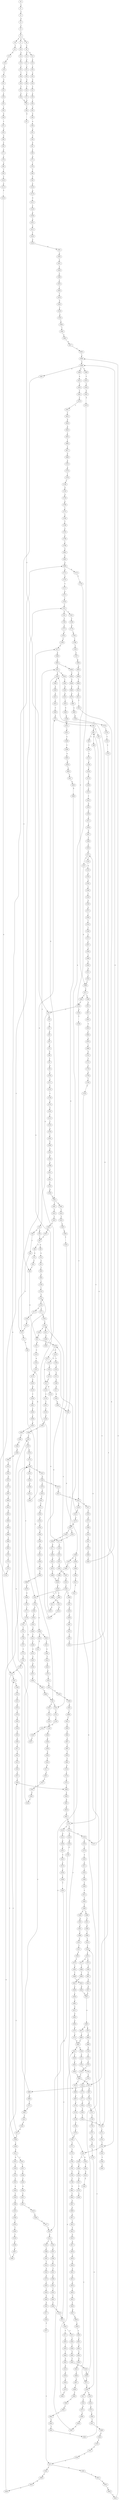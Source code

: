 strict digraph  {
	S0 -> S1 [ label = G ];
	S1 -> S2 [ label = A ];
	S2 -> S3 [ label = G ];
	S3 -> S4 [ label = T ];
	S4 -> S5 [ label = C ];
	S5 -> S6 [ label = C ];
	S5 -> S7 [ label = G ];
	S5 -> S8 [ label = T ];
	S6 -> S9 [ label = C ];
	S7 -> S10 [ label = A ];
	S8 -> S11 [ label = C ];
	S9 -> S12 [ label = T ];
	S9 -> S13 [ label = G ];
	S10 -> S14 [ label = A ];
	S11 -> S15 [ label = G ];
	S12 -> S16 [ label = C ];
	S13 -> S17 [ label = C ];
	S14 -> S18 [ label = C ];
	S15 -> S19 [ label = T ];
	S16 -> S20 [ label = C ];
	S17 -> S21 [ label = C ];
	S18 -> S22 [ label = C ];
	S19 -> S23 [ label = C ];
	S20 -> S24 [ label = G ];
	S21 -> S25 [ label = T ];
	S22 -> S26 [ label = T ];
	S23 -> S27 [ label = T ];
	S24 -> S28 [ label = G ];
	S25 -> S29 [ label = G ];
	S26 -> S30 [ label = G ];
	S27 -> S31 [ label = G ];
	S28 -> S32 [ label = T ];
	S29 -> S33 [ label = T ];
	S30 -> S34 [ label = T ];
	S31 -> S35 [ label = T ];
	S32 -> S36 [ label = C ];
	S33 -> S37 [ label = C ];
	S34 -> S38 [ label = C ];
	S35 -> S39 [ label = T ];
	S36 -> S40 [ label = T ];
	S37 -> S41 [ label = G ];
	S38 -> S41 [ label = G ];
	S39 -> S42 [ label = C ];
	S40 -> S43 [ label = G ];
	S41 -> S44 [ label = C ];
	S42 -> S45 [ label = C ];
	S43 -> S46 [ label = G ];
	S44 -> S47 [ label = G ];
	S45 -> S48 [ label = G ];
	S46 -> S49 [ label = A ];
	S47 -> S50 [ label = C ];
	S48 -> S51 [ label = T ];
	S49 -> S52 [ label = G ];
	S50 -> S53 [ label = G ];
	S50 -> S54 [ label = A ];
	S51 -> S55 [ label = G ];
	S52 -> S56 [ label = G ];
	S53 -> S57 [ label = A ];
	S54 -> S58 [ label = G ];
	S54 -> S59 [ label = A ];
	S55 -> S60 [ label = G ];
	S56 -> S61 [ label = G ];
	S57 -> S62 [ label = G ];
	S58 -> S63 [ label = C ];
	S59 -> S64 [ label = C ];
	S60 -> S65 [ label = C ];
	S61 -> S66 [ label = T ];
	S62 -> S67 [ label = C ];
	S63 -> S68 [ label = G ];
	S63 -> S69 [ label = C ];
	S64 -> S70 [ label = C ];
	S65 -> S71 [ label = C ];
	S66 -> S72 [ label = G ];
	S67 -> S73 [ label = A ];
	S68 -> S74 [ label = G ];
	S69 -> S75 [ label = G ];
	S70 -> S76 [ label = A ];
	S70 -> S77 [ label = C ];
	S71 -> S78 [ label = C ];
	S72 -> S79 [ label = T ];
	S73 -> S80 [ label = G ];
	S74 -> S81 [ label = G ];
	S75 -> S82 [ label = G ];
	S76 -> S83 [ label = G ];
	S77 -> S84 [ label = G ];
	S78 -> S85 [ label = G ];
	S79 -> S86 [ label = T ];
	S80 -> S87 [ label = T ];
	S81 -> S88 [ label = T ];
	S82 -> S89 [ label = T ];
	S83 -> S90 [ label = A ];
	S83 -> S91 [ label = T ];
	S84 -> S92 [ label = T ];
	S85 -> S93 [ label = T ];
	S86 -> S94 [ label = C ];
	S87 -> S95 [ label = G ];
	S88 -> S96 [ label = G ];
	S89 -> S97 [ label = G ];
	S90 -> S98 [ label = C ];
	S90 -> S99 [ label = A ];
	S91 -> S100 [ label = C ];
	S92 -> S101 [ label = C ];
	S92 -> S102 [ label = A ];
	S93 -> S103 [ label = C ];
	S94 -> S104 [ label = C ];
	S95 -> S105 [ label = C ];
	S96 -> S106 [ label = C ];
	S97 -> S107 [ label = A ];
	S97 -> S108 [ label = G ];
	S98 -> S109 [ label = T ];
	S99 -> S110 [ label = C ];
	S100 -> S111 [ label = T ];
	S100 -> S112 [ label = G ];
	S101 -> S113 [ label = T ];
	S102 -> S114 [ label = C ];
	S103 -> S115 [ label = C ];
	S104 -> S116 [ label = A ];
	S105 -> S117 [ label = A ];
	S106 -> S118 [ label = C ];
	S107 -> S119 [ label = C ];
	S108 -> S120 [ label = T ];
	S108 -> S121 [ label = A ];
	S109 -> S122 [ label = C ];
	S110 -> S123 [ label = C ];
	S110 -> S124 [ label = A ];
	S111 -> S125 [ label = C ];
	S112 -> S126 [ label = T ];
	S112 -> S127 [ label = C ];
	S113 -> S128 [ label = C ];
	S114 -> S129 [ label = A ];
	S115 -> S130 [ label = A ];
	S116 -> S131 [ label = G ];
	S117 -> S132 [ label = A ];
	S118 -> S133 [ label = G ];
	S119 -> S134 [ label = G ];
	S120 -> S135 [ label = G ];
	S120 -> S136 [ label = T ];
	S121 -> S137 [ label = A ];
	S122 -> S138 [ label = C ];
	S123 -> S139 [ label = A ];
	S123 -> S140 [ label = G ];
	S124 -> S141 [ label = G ];
	S125 -> S142 [ label = T ];
	S126 -> S143 [ label = A ];
	S127 -> S144 [ label = G ];
	S128 -> S145 [ label = G ];
	S129 -> S146 [ label = G ];
	S130 -> S147 [ label = G ];
	S131 -> S148 [ label = C ];
	S132 -> S149 [ label = C ];
	S133 -> S150 [ label = C ];
	S134 -> S151 [ label = T ];
	S135 -> S152 [ label = G ];
	S136 -> S153 [ label = A ];
	S137 -> S154 [ label = C ];
	S137 -> S155 [ label = G ];
	S138 -> S156 [ label = C ];
	S139 -> S157 [ label = G ];
	S139 -> S158 [ label = C ];
	S140 -> S159 [ label = G ];
	S141 -> S160 [ label = C ];
	S142 -> S161 [ label = C ];
	S142 -> S162 [ label = G ];
	S143 -> S163 [ label = A ];
	S144 -> S164 [ label = G ];
	S144 -> S50 [ label = C ];
	S145 -> S165 [ label = G ];
	S146 -> S166 [ label = C ];
	S147 -> S167 [ label = C ];
	S147 -> S168 [ label = T ];
	S148 -> S169 [ label = A ];
	S149 -> S170 [ label = A ];
	S150 -> S171 [ label = C ];
	S150 -> S172 [ label = A ];
	S151 -> S173 [ label = G ];
	S152 -> S174 [ label = A ];
	S153 -> S175 [ label = G ];
	S154 -> S176 [ label = C ];
	S155 -> S177 [ label = A ];
	S156 -> S178 [ label = A ];
	S157 -> S90 [ label = A ];
	S158 -> S179 [ label = C ];
	S159 -> S180 [ label = A ];
	S160 -> S181 [ label = C ];
	S161 -> S182 [ label = T ];
	S161 -> S183 [ label = G ];
	S162 -> S184 [ label = T ];
	S163 -> S185 [ label = G ];
	S164 -> S186 [ label = C ];
	S165 -> S187 [ label = C ];
	S166 -> S188 [ label = A ];
	S167 -> S189 [ label = T ];
	S168 -> S190 [ label = A ];
	S169 -> S191 [ label = G ];
	S170 -> S192 [ label = G ];
	S171 -> S193 [ label = G ];
	S172 -> S194 [ label = A ];
	S173 -> S195 [ label = G ];
	S174 -> S137 [ label = A ];
	S175 -> S196 [ label = A ];
	S176 -> S197 [ label = T ];
	S177 -> S198 [ label = A ];
	S178 -> S199 [ label = T ];
	S179 -> S200 [ label = A ];
	S180 -> S201 [ label = C ];
	S181 -> S202 [ label = G ];
	S182 -> S203 [ label = G ];
	S183 -> S204 [ label = T ];
	S184 -> S205 [ label = A ];
	S185 -> S206 [ label = A ];
	S186 -> S207 [ label = T ];
	S187 -> S208 [ label = A ];
	S188 -> S209 [ label = G ];
	S189 -> S210 [ label = T ];
	S190 -> S211 [ label = G ];
	S191 -> S212 [ label = A ];
	S192 -> S213 [ label = C ];
	S193 -> S214 [ label = G ];
	S194 -> S215 [ label = C ];
	S195 -> S216 [ label = G ];
	S196 -> S217 [ label = A ];
	S197 -> S218 [ label = C ];
	S198 -> S219 [ label = C ];
	S199 -> S220 [ label = C ];
	S200 -> S221 [ label = C ];
	S201 -> S222 [ label = G ];
	S202 -> S223 [ label = T ];
	S203 -> S224 [ label = A ];
	S204 -> S225 [ label = G ];
	S206 -> S226 [ label = C ];
	S207 -> S227 [ label = A ];
	S207 -> S228 [ label = G ];
	S208 -> S229 [ label = C ];
	S209 -> S230 [ label = G ];
	S210 -> S231 [ label = C ];
	S211 -> S232 [ label = G ];
	S211 -> S233 [ label = C ];
	S212 -> S234 [ label = T ];
	S213 -> S235 [ label = T ];
	S214 -> S236 [ label = T ];
	S214 -> S237 [ label = A ];
	S215 -> S70 [ label = C ];
	S216 -> S238 [ label = T ];
	S217 -> S239 [ label = G ];
	S218 -> S240 [ label = G ];
	S219 -> S241 [ label = G ];
	S220 -> S242 [ label = T ];
	S221 -> S243 [ label = C ];
	S222 -> S244 [ label = C ];
	S222 -> S245 [ label = T ];
	S223 -> S246 [ label = C ];
	S224 -> S247 [ label = G ];
	S225 -> S248 [ label = G ];
	S226 -> S249 [ label = G ];
	S227 -> S250 [ label = T ];
	S228 -> S251 [ label = G ];
	S229 -> S252 [ label = G ];
	S229 -> S253 [ label = C ];
	S230 -> S254 [ label = T ];
	S231 -> S255 [ label = A ];
	S232 -> S256 [ label = G ];
	S233 -> S257 [ label = T ];
	S234 -> S258 [ label = A ];
	S235 -> S259 [ label = A ];
	S236 -> S97 [ label = G ];
	S237 -> S260 [ label = A ];
	S238 -> S261 [ label = A ];
	S239 -> S262 [ label = G ];
	S240 -> S263 [ label = G ];
	S241 -> S264 [ label = G ];
	S242 -> S265 [ label = G ];
	S243 -> S266 [ label = C ];
	S244 -> S267 [ label = C ];
	S245 -> S268 [ label = C ];
	S246 -> S269 [ label = C ];
	S247 -> S270 [ label = T ];
	S248 -> S271 [ label = T ];
	S249 -> S272 [ label = G ];
	S250 -> S273 [ label = A ];
	S251 -> S274 [ label = A ];
	S252 -> S275 [ label = C ];
	S253 -> S276 [ label = G ];
	S254 -> S277 [ label = G ];
	S255 -> S278 [ label = C ];
	S256 -> S279 [ label = T ];
	S257 -> S280 [ label = C ];
	S258 -> S281 [ label = A ];
	S259 -> S282 [ label = C ];
	S260 -> S283 [ label = C ];
	S261 -> S284 [ label = C ];
	S262 -> S285 [ label = G ];
	S263 -> S286 [ label = C ];
	S264 -> S287 [ label = C ];
	S265 -> S288 [ label = C ];
	S266 -> S289 [ label = C ];
	S267 -> S290 [ label = C ];
	S268 -> S291 [ label = G ];
	S269 -> S292 [ label = T ];
	S270 -> S293 [ label = A ];
	S271 -> S294 [ label = A ];
	S272 -> S295 [ label = C ];
	S273 -> S296 [ label = G ];
	S274 -> S297 [ label = A ];
	S275 -> S298 [ label = G ];
	S276 -> S299 [ label = A ];
	S276 -> S300 [ label = G ];
	S277 -> S301 [ label = C ];
	S278 -> S302 [ label = G ];
	S279 -> S303 [ label = C ];
	S280 -> S304 [ label = C ];
	S281 -> S305 [ label = A ];
	S282 -> S306 [ label = G ];
	S283 -> S307 [ label = T ];
	S284 -> S308 [ label = T ];
	S285 -> S309 [ label = G ];
	S286 -> S208 [ label = A ];
	S287 -> S310 [ label = A ];
	S288 -> S311 [ label = C ];
	S289 -> S312 [ label = T ];
	S290 -> S313 [ label = A ];
	S291 -> S314 [ label = T ];
	S292 -> S315 [ label = C ];
	S294 -> S316 [ label = T ];
	S294 -> S317 [ label = C ];
	S295 -> S318 [ label = T ];
	S296 -> S319 [ label = T ];
	S297 -> S320 [ label = T ];
	S297 -> S321 [ label = G ];
	S298 -> S322 [ label = C ];
	S298 -> S323 [ label = G ];
	S299 -> S324 [ label = G ];
	S299 -> S325 [ label = A ];
	S300 -> S326 [ label = G ];
	S301 -> S327 [ label = A ];
	S302 -> S328 [ label = C ];
	S303 -> S329 [ label = A ];
	S304 -> S330 [ label = A ];
	S305 -> S331 [ label = A ];
	S306 -> S332 [ label = A ];
	S307 -> S333 [ label = G ];
	S307 -> S334 [ label = A ];
	S308 -> S335 [ label = A ];
	S309 -> S336 [ label = T ];
	S309 -> S337 [ label = G ];
	S310 -> S338 [ label = C ];
	S311 -> S339 [ label = A ];
	S312 -> S340 [ label = T ];
	S313 -> S341 [ label = T ];
	S314 -> S342 [ label = G ];
	S315 -> S343 [ label = T ];
	S316 -> S344 [ label = G ];
	S317 -> S345 [ label = C ];
	S318 -> S346 [ label = C ];
	S319 -> S347 [ label = A ];
	S320 -> S348 [ label = G ];
	S321 -> S177 [ label = A ];
	S322 -> S349 [ label = G ];
	S323 -> S350 [ label = T ];
	S324 -> S351 [ label = T ];
	S325 -> S352 [ label = T ];
	S326 -> S353 [ label = A ];
	S327 -> S354 [ label = C ];
	S328 -> S355 [ label = C ];
	S329 -> S356 [ label = C ];
	S330 -> S357 [ label = C ];
	S331 -> S358 [ label = A ];
	S332 -> S359 [ label = G ];
	S333 -> S360 [ label = C ];
	S333 -> S361 [ label = G ];
	S334 -> S362 [ label = C ];
	S335 -> S363 [ label = T ];
	S336 -> S364 [ label = C ];
	S337 -> S365 [ label = T ];
	S338 -> S253 [ label = C ];
	S338 -> S366 [ label = T ];
	S339 -> S367 [ label = G ];
	S340 -> S368 [ label = C ];
	S341 -> S369 [ label = C ];
	S342 -> S370 [ label = A ];
	S343 -> S371 [ label = T ];
	S343 -> S372 [ label = G ];
	S344 -> S373 [ label = A ];
	S345 -> S374 [ label = G ];
	S346 -> S375 [ label = T ];
	S347 -> S376 [ label = G ];
	S348 -> S377 [ label = G ];
	S349 -> S378 [ label = C ];
	S349 -> S379 [ label = G ];
	S350 -> S380 [ label = G ];
	S351 -> S381 [ label = C ];
	S352 -> S382 [ label = G ];
	S353 -> S383 [ label = A ];
	S354 -> S384 [ label = G ];
	S355 -> S385 [ label = C ];
	S356 -> S386 [ label = T ];
	S357 -> S387 [ label = C ];
	S358 -> S388 [ label = C ];
	S359 -> S389 [ label = A ];
	S360 -> S390 [ label = A ];
	S361 -> S391 [ label = C ];
	S361 -> S392 [ label = A ];
	S362 -> S393 [ label = A ];
	S363 -> S394 [ label = T ];
	S364 -> S395 [ label = T ];
	S365 -> S396 [ label = C ];
	S366 -> S397 [ label = G ];
	S367 -> S398 [ label = T ];
	S368 -> S399 [ label = C ];
	S368 -> S400 [ label = G ];
	S369 -> S401 [ label = G ];
	S370 -> S402 [ label = C ];
	S371 -> S403 [ label = C ];
	S372 -> S404 [ label = T ];
	S373 -> S405 [ label = G ];
	S374 -> S406 [ label = G ];
	S375 -> S407 [ label = C ];
	S376 -> S408 [ label = C ];
	S377 -> S409 [ label = G ];
	S378 -> S410 [ label = G ];
	S379 -> S411 [ label = C ];
	S380 -> S412 [ label = C ];
	S381 -> S413 [ label = C ];
	S382 -> S414 [ label = T ];
	S383 -> S415 [ label = T ];
	S384 -> S416 [ label = C ];
	S385 -> S417 [ label = T ];
	S386 -> S418 [ label = C ];
	S387 -> S419 [ label = G ];
	S388 -> S420 [ label = T ];
	S389 -> S421 [ label = A ];
	S390 -> S422 [ label = A ];
	S391 -> S423 [ label = G ];
	S392 -> S424 [ label = C ];
	S393 -> S425 [ label = A ];
	S394 -> S426 [ label = G ];
	S395 -> S427 [ label = C ];
	S396 -> S428 [ label = C ];
	S397 -> S429 [ label = G ];
	S398 -> S430 [ label = C ];
	S399 -> S431 [ label = T ];
	S400 -> S432 [ label = A ];
	S401 -> S433 [ label = T ];
	S402 -> S434 [ label = C ];
	S403 -> S435 [ label = T ];
	S404 -> S436 [ label = C ];
	S405 -> S437 [ label = C ];
	S406 -> S438 [ label = T ];
	S407 -> S439 [ label = G ];
	S408 -> S440 [ label = C ];
	S409 -> S441 [ label = G ];
	S410 -> S442 [ label = T ];
	S411 -> S207 [ label = T ];
	S412 -> S443 [ label = C ];
	S413 -> S444 [ label = A ];
	S414 -> S445 [ label = A ];
	S415 -> S446 [ label = T ];
	S416 -> S298 [ label = G ];
	S417 -> S447 [ label = T ];
	S418 -> S448 [ label = G ];
	S419 -> S449 [ label = G ];
	S420 -> S450 [ label = T ];
	S421 -> S451 [ label = C ];
	S422 -> S452 [ label = C ];
	S423 -> S453 [ label = C ];
	S424 -> S454 [ label = C ];
	S425 -> S455 [ label = C ];
	S426 -> S456 [ label = G ];
	S427 -> S457 [ label = T ];
	S428 -> S458 [ label = G ];
	S429 -> S459 [ label = G ];
	S430 -> S112 [ label = G ];
	S431 -> S460 [ label = G ];
	S432 -> S461 [ label = T ];
	S433 -> S462 [ label = C ];
	S434 -> S463 [ label = G ];
	S435 -> S464 [ label = C ];
	S436 -> S465 [ label = G ];
	S437 -> S466 [ label = G ];
	S438 -> S467 [ label = G ];
	S439 -> S468 [ label = A ];
	S440 -> S469 [ label = G ];
	S441 -> S470 [ label = T ];
	S442 -> S471 [ label = C ];
	S443 -> S133 [ label = G ];
	S444 -> S472 [ label = G ];
	S445 -> S473 [ label = G ];
	S446 -> S474 [ label = G ];
	S447 -> S475 [ label = C ];
	S448 -> S476 [ label = C ];
	S449 -> S477 [ label = A ];
	S450 -> S478 [ label = T ];
	S451 -> S479 [ label = T ];
	S452 -> S480 [ label = C ];
	S453 -> S481 [ label = A ];
	S454 -> S482 [ label = C ];
	S455 -> S483 [ label = G ];
	S456 -> S484 [ label = A ];
	S457 -> S161 [ label = C ];
	S458 -> S485 [ label = C ];
	S458 -> S486 [ label = T ];
	S459 -> S487 [ label = A ];
	S460 -> S488 [ label = T ];
	S461 -> S489 [ label = C ];
	S462 -> S490 [ label = C ];
	S463 -> S491 [ label = G ];
	S464 -> S492 [ label = G ];
	S465 -> S493 [ label = T ];
	S466 -> S494 [ label = G ];
	S467 -> S108 [ label = G ];
	S468 -> S495 [ label = A ];
	S469 -> S496 [ label = A ];
	S469 -> S497 [ label = G ];
	S469 -> S498 [ label = C ];
	S470 -> S499 [ label = C ];
	S471 -> S500 [ label = G ];
	S472 -> S168 [ label = T ];
	S472 -> S167 [ label = C ];
	S473 -> S501 [ label = T ];
	S474 -> S502 [ label = A ];
	S475 -> S503 [ label = A ];
	S476 -> S504 [ label = T ];
	S477 -> S201 [ label = C ];
	S478 -> S505 [ label = G ];
	S479 -> S506 [ label = G ];
	S480 -> S76 [ label = A ];
	S481 -> S507 [ label = G ];
	S482 -> S508 [ label = G ];
	S483 -> S509 [ label = A ];
	S484 -> S510 [ label = A ];
	S485 -> S511 [ label = C ];
	S486 -> S512 [ label = C ];
	S487 -> S513 [ label = A ];
	S488 -> S514 [ label = C ];
	S489 -> S515 [ label = G ];
	S490 -> S516 [ label = T ];
	S491 -> S517 [ label = T ];
	S492 -> S518 [ label = G ];
	S493 -> S519 [ label = G ];
	S494 -> S520 [ label = T ];
	S495 -> S521 [ label = G ];
	S496 -> S522 [ label = A ];
	S497 -> S89 [ label = T ];
	S498 -> S523 [ label = T ];
	S499 -> S428 [ label = C ];
	S500 -> S524 [ label = A ];
	S501 -> S525 [ label = T ];
	S502 -> S526 [ label = A ];
	S503 -> S527 [ label = T ];
	S504 -> S528 [ label = T ];
	S505 -> S529 [ label = C ];
	S506 -> S361 [ label = G ];
	S507 -> S63 [ label = C ];
	S508 -> S530 [ label = T ];
	S509 -> S531 [ label = A ];
	S510 -> S532 [ label = C ];
	S511 -> S533 [ label = G ];
	S512 -> S534 [ label = G ];
	S513 -> S535 [ label = C ];
	S514 -> S536 [ label = C ];
	S515 -> S537 [ label = T ];
	S516 -> S315 [ label = C ];
	S517 -> S538 [ label = C ];
	S518 -> S539 [ label = A ];
	S519 -> S540 [ label = G ];
	S520 -> S541 [ label = C ];
	S521 -> S542 [ label = T ];
	S522 -> S543 [ label = A ];
	S523 -> S544 [ label = G ];
	S524 -> S545 [ label = C ];
	S525 -> S546 [ label = T ];
	S526 -> S547 [ label = C ];
	S527 -> S548 [ label = C ];
	S528 -> S549 [ label = C ];
	S529 -> S550 [ label = C ];
	S530 -> S101 [ label = C ];
	S531 -> S551 [ label = A ];
	S532 -> S552 [ label = G ];
	S533 -> S214 [ label = G ];
	S534 -> S553 [ label = G ];
	S535 -> S554 [ label = T ];
	S536 -> S555 [ label = T ];
	S537 -> S556 [ label = T ];
	S538 -> S557 [ label = G ];
	S539 -> S558 [ label = G ];
	S540 -> S271 [ label = T ];
	S541 -> S559 [ label = G ];
	S542 -> S560 [ label = C ];
	S543 -> S561 [ label = C ];
	S544 -> S562 [ label = G ];
	S545 -> S563 [ label = G ];
	S546 -> S564 [ label = C ];
	S547 -> S565 [ label = C ];
	S548 -> S566 [ label = C ];
	S549 -> S567 [ label = A ];
	S550 -> S568 [ label = G ];
	S551 -> S569 [ label = A ];
	S552 -> S570 [ label = G ];
	S553 -> S571 [ label = A ];
	S554 -> S333 [ label = G ];
	S555 -> S572 [ label = A ];
	S555 -> S573 [ label = T ];
	S556 -> S574 [ label = T ];
	S557 -> S575 [ label = C ];
	S558 -> S576 [ label = A ];
	S559 -> S575 [ label = C ];
	S560 -> S577 [ label = G ];
	S561 -> S578 [ label = C ];
	S562 -> S579 [ label = A ];
	S563 -> S580 [ label = C ];
	S564 -> S581 [ label = A ];
	S565 -> S582 [ label = C ];
	S566 -> S583 [ label = A ];
	S567 -> S584 [ label = T ];
	S568 -> S585 [ label = T ];
	S569 -> S586 [ label = C ];
	S570 -> S587 [ label = T ];
	S571 -> S588 [ label = A ];
	S572 -> S589 [ label = C ];
	S573 -> S590 [ label = G ];
	S574 -> S591 [ label = G ];
	S575 -> S592 [ label = A ];
	S575 -> S593 [ label = G ];
	S576 -> S594 [ label = G ];
	S577 -> S595 [ label = C ];
	S577 -> S596 [ label = A ];
	S578 -> S597 [ label = C ];
	S579 -> S297 [ label = A ];
	S580 -> S598 [ label = G ];
	S581 -> S599 [ label = C ];
	S582 -> S600 [ label = G ];
	S583 -> S601 [ label = G ];
	S584 -> S548 [ label = C ];
	S585 -> S602 [ label = A ];
	S586 -> S603 [ label = A ];
	S587 -> S604 [ label = A ];
	S588 -> S605 [ label = C ];
	S589 -> S606 [ label = T ];
	S590 -> S607 [ label = T ];
	S591 -> S608 [ label = T ];
	S592 -> S609 [ label = C ];
	S593 -> S610 [ label = T ];
	S594 -> S611 [ label = G ];
	S595 -> S144 [ label = G ];
	S596 -> S612 [ label = G ];
	S597 -> S613 [ label = C ];
	S598 -> S614 [ label = C ];
	S599 -> S615 [ label = T ];
	S600 -> S92 [ label = T ];
	S601 -> S616 [ label = A ];
	S602 -> S617 [ label = G ];
	S603 -> S618 [ label = G ];
	S604 -> S619 [ label = C ];
	S605 -> S620 [ label = A ];
	S605 -> S307 [ label = T ];
	S606 -> S621 [ label = A ];
	S607 -> S622 [ label = A ];
	S608 -> S623 [ label = A ];
	S609 -> S624 [ label = G ];
	S610 -> S625 [ label = A ];
	S611 -> S626 [ label = T ];
	S612 -> S627 [ label = G ];
	S613 -> S628 [ label = G ];
	S614 -> S629 [ label = C ];
	S615 -> S630 [ label = C ];
	S616 -> S631 [ label = A ];
	S617 -> S632 [ label = C ];
	S618 -> S633 [ label = A ];
	S619 -> S634 [ label = G ];
	S620 -> S635 [ label = G ];
	S621 -> S636 [ label = C ];
	S622 -> S637 [ label = G ];
	S623 -> S638 [ label = G ];
	S624 -> S639 [ label = C ];
	S625 -> S640 [ label = G ];
	S626 -> S641 [ label = C ];
	S627 -> S642 [ label = T ];
	S628 -> S643 [ label = A ];
	S629 -> S644 [ label = T ];
	S630 -> S645 [ label = C ];
	S631 -> S110 [ label = C ];
	S632 -> S646 [ label = C ];
	S633 -> S647 [ label = A ];
	S634 -> S648 [ label = A ];
	S635 -> S649 [ label = G ];
	S636 -> S650 [ label = C ];
	S637 -> S651 [ label = G ];
	S638 -> S651 [ label = G ];
	S639 -> S298 [ label = G ];
	S640 -> S652 [ label = C ];
	S641 -> S653 [ label = C ];
	S642 -> S654 [ label = A ];
	S643 -> S655 [ label = C ];
	S644 -> S656 [ label = C ];
	S645 -> S657 [ label = T ];
	S646 -> S469 [ label = G ];
	S647 -> S658 [ label = G ];
	S648 -> S659 [ label = A ];
	S649 -> S660 [ label = A ];
	S650 -> S661 [ label = A ];
	S651 -> S662 [ label = A ];
	S652 -> S646 [ label = C ];
	S653 -> S663 [ label = C ];
	S654 -> S664 [ label = T ];
	S655 -> S665 [ label = T ];
	S656 -> S666 [ label = G ];
	S657 -> S667 [ label = T ];
	S658 -> S668 [ label = G ];
	S659 -> S669 [ label = G ];
	S660 -> S670 [ label = A ];
	S661 -> S671 [ label = G ];
	S662 -> S672 [ label = G ];
	S662 -> S673 [ label = A ];
	S663 -> S674 [ label = A ];
	S663 -> S675 [ label = G ];
	S664 -> S676 [ label = A ];
	S665 -> S677 [ label = A ];
	S666 -> S678 [ label = G ];
	S667 -> S679 [ label = T ];
	S668 -> S285 [ label = G ];
	S669 -> S680 [ label = A ];
	S670 -> S681 [ label = T ];
	S671 -> S682 [ label = G ];
	S672 -> S683 [ label = A ];
	S673 -> S684 [ label = A ];
	S674 -> S685 [ label = G ];
	S675 -> S686 [ label = A ];
	S675 -> S687 [ label = G ];
	S676 -> S688 [ label = A ];
	S677 -> S689 [ label = G ];
	S678 -> S690 [ label = G ];
	S679 -> S691 [ label = C ];
	S680 -> S692 [ label = A ];
	S681 -> S693 [ label = A ];
	S682 -> S694 [ label = A ];
	S683 -> S695 [ label = G ];
	S684 -> S696 [ label = G ];
	S685 -> S697 [ label = A ];
	S686 -> S698 [ label = G ];
	S686 -> S699 [ label = A ];
	S687 -> S700 [ label = A ];
	S688 -> S701 [ label = G ];
	S689 -> S702 [ label = A ];
	S690 -> S703 [ label = C ];
	S691 -> S704 [ label = A ];
	S692 -> S705 [ label = G ];
	S693 -> S706 [ label = G ];
	S694 -> S707 [ label = G ];
	S695 -> S708 [ label = T ];
	S695 -> S611 [ label = G ];
	S696 -> S709 [ label = G ];
	S697 -> S710 [ label = G ];
	S698 -> S711 [ label = T ];
	S699 -> S712 [ label = A ];
	S699 -> S713 [ label = G ];
	S700 -> S714 [ label = G ];
	S701 -> S715 [ label = T ];
	S702 -> S716 [ label = A ];
	S703 -> S717 [ label = T ];
	S704 -> S718 [ label = T ];
	S705 -> S719 [ label = T ];
	S706 -> S720 [ label = T ];
	S707 -> S721 [ label = A ];
	S708 -> S722 [ label = C ];
	S709 -> S723 [ label = T ];
	S710 -> S724 [ label = C ];
	S711 -> S381 [ label = C ];
	S712 -> S725 [ label = G ];
	S713 -> S726 [ label = T ];
	S714 -> S727 [ label = G ];
	S715 -> S728 [ label = C ];
	S716 -> S729 [ label = T ];
	S717 -> S730 [ label = C ];
	S718 -> S731 [ label = C ];
	S719 -> S732 [ label = G ];
	S720 -> S733 [ label = C ];
	S721 -> S695 [ label = G ];
	S722 -> S734 [ label = A ];
	S723 -> S735 [ label = C ];
	S724 -> S736 [ label = C ];
	S725 -> S737 [ label = T ];
	S726 -> S560 [ label = C ];
	S727 -> S738 [ label = C ];
	S728 -> S739 [ label = G ];
	S729 -> S740 [ label = C ];
	S730 -> S741 [ label = A ];
	S731 -> S566 [ label = C ];
	S732 -> S742 [ label = T ];
	S733 -> S743 [ label = T ];
	S734 -> S744 [ label = G ];
	S735 -> S745 [ label = C ];
	S736 -> S746 [ label = A ];
	S737 -> S747 [ label = G ];
	S738 -> S748 [ label = G ];
	S739 -> S749 [ label = T ];
	S740 -> S750 [ label = G ];
	S741 -> S751 [ label = C ];
	S742 -> S752 [ label = C ];
	S743 -> S753 [ label = C ];
	S744 -> S754 [ label = G ];
	S745 -> S663 [ label = C ];
	S746 -> S755 [ label = C ];
	S747 -> S756 [ label = T ];
	S748 -> S757 [ label = T ];
	S749 -> S758 [ label = G ];
	S750 -> S759 [ label = G ];
	S751 -> S760 [ label = G ];
	S752 -> S761 [ label = G ];
	S752 -> S762 [ label = C ];
	S753 -> S142 [ label = T ];
	S754 -> S763 [ label = A ];
	S755 -> S764 [ label = G ];
	S756 -> S752 [ label = C ];
	S757 -> S765 [ label = G ];
	S758 -> S540 [ label = G ];
	S759 -> S766 [ label = G ];
	S760 -> S767 [ label = T ];
	S761 -> S768 [ label = T ];
	S762 -> S769 [ label = T ];
	S763 -> S770 [ label = C ];
	S764 -> S771 [ label = G ];
	S765 -> S772 [ label = G ];
	S766 -> S773 [ label = T ];
	S767 -> S774 [ label = C ];
	S768 -> S775 [ label = C ];
	S769 -> S776 [ label = G ];
	S770 -> S777 [ label = C ];
	S771 -> S778 [ label = T ];
	S772 -> S779 [ label = T ];
	S773 -> S780 [ label = A ];
	S774 -> S781 [ label = C ];
	S775 -> S782 [ label = G ];
	S776 -> S783 [ label = G ];
	S777 -> S784 [ label = A ];
	S778 -> S785 [ label = T ];
	S779 -> S294 [ label = A ];
	S780 -> S786 [ label = T ];
	S781 -> S787 [ label = A ];
	S782 -> S788 [ label = G ];
	S783 -> S789 [ label = C ];
	S784 -> S790 [ label = G ];
	S785 -> S791 [ label = A ];
	S786 -> S792 [ label = C ];
	S787 -> S147 [ label = G ];
	S788 -> S571 [ label = A ];
	S789 -> S793 [ label = C ];
	S790 -> S794 [ label = T ];
	S791 -> S795 [ label = C ];
	S792 -> S796 [ label = C ];
	S793 -> S797 [ label = T ];
	S794 -> S100 [ label = C ];
	S795 -> S798 [ label = T ];
	S796 -> S799 [ label = C ];
	S797 -> S800 [ label = G ];
	S798 -> S801 [ label = G ];
	S799 -> S802 [ label = G ];
	S800 -> S803 [ label = G ];
	S801 -> S804 [ label = C ];
	S802 -> S805 [ label = A ];
	S803 -> S806 [ label = G ];
	S804 -> S807 [ label = A ];
	S805 -> S699 [ label = A ];
	S806 -> S808 [ label = T ];
	S807 -> S809 [ label = G ];
	S808 -> S810 [ label = C ];
	S809 -> S811 [ label = A ];
	S810 -> S812 [ label = C ];
	S811 -> S813 [ label = C ];
	S812 -> S814 [ label = C ];
	S813 -> S815 [ label = G ];
	S814 -> S675 [ label = G ];
	S815 -> S816 [ label = G ];
	S816 -> S817 [ label = A ];
	S817 -> S818 [ label = C ];
	S818 -> S819 [ label = A ];
	S819 -> S820 [ label = C ];
	S820 -> S821 [ label = A ];
	S821 -> S822 [ label = C ];
	S822 -> S823 [ label = C ];
	S823 -> S824 [ label = T ];
	S824 -> S825 [ label = C ];
	S825 -> S826 [ label = T ];
	S826 -> S827 [ label = A ];
	S827 -> S828 [ label = G ];
	S828 -> S829 [ label = A ];
	S829 -> S830 [ label = A ];
	S830 -> S831 [ label = C ];
	S831 -> S832 [ label = G ];
	S832 -> S833 [ label = A ];
	S833 -> S834 [ label = G ];
	S834 -> S835 [ label = G ];
	S835 -> S836 [ label = T ];
	S836 -> S837 [ label = G ];
	S837 -> S838 [ label = T ];
	S838 -> S839 [ label = C ];
	S839 -> S840 [ label = C ];
	S840 -> S841 [ label = C ];
	S841 -> S842 [ label = T ];
	S842 -> S843 [ label = G ];
	S843 -> S844 [ label = T ];
	S844 -> S845 [ label = C ];
	S845 -> S536 [ label = C ];
}
